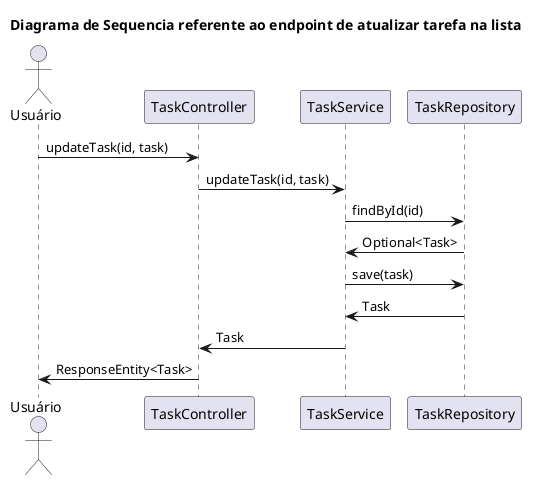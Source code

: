@startuml updateTask
title Diagrama de Sequencia referente ao endpoint de atualizar tarefa na lista
actor Usuário
Usuário -> TaskController : updateTask(id, task)
TaskController -> TaskService : updateTask(id, task)
TaskService -> TaskRepository : findById(id)
TaskRepository -> TaskService : Optional<Task>
TaskService -> TaskRepository : save(task)
TaskRepository -> TaskService : Task
TaskService -> TaskController : Task
TaskController -> Usuário : ResponseEntity<Task>
@enduml
